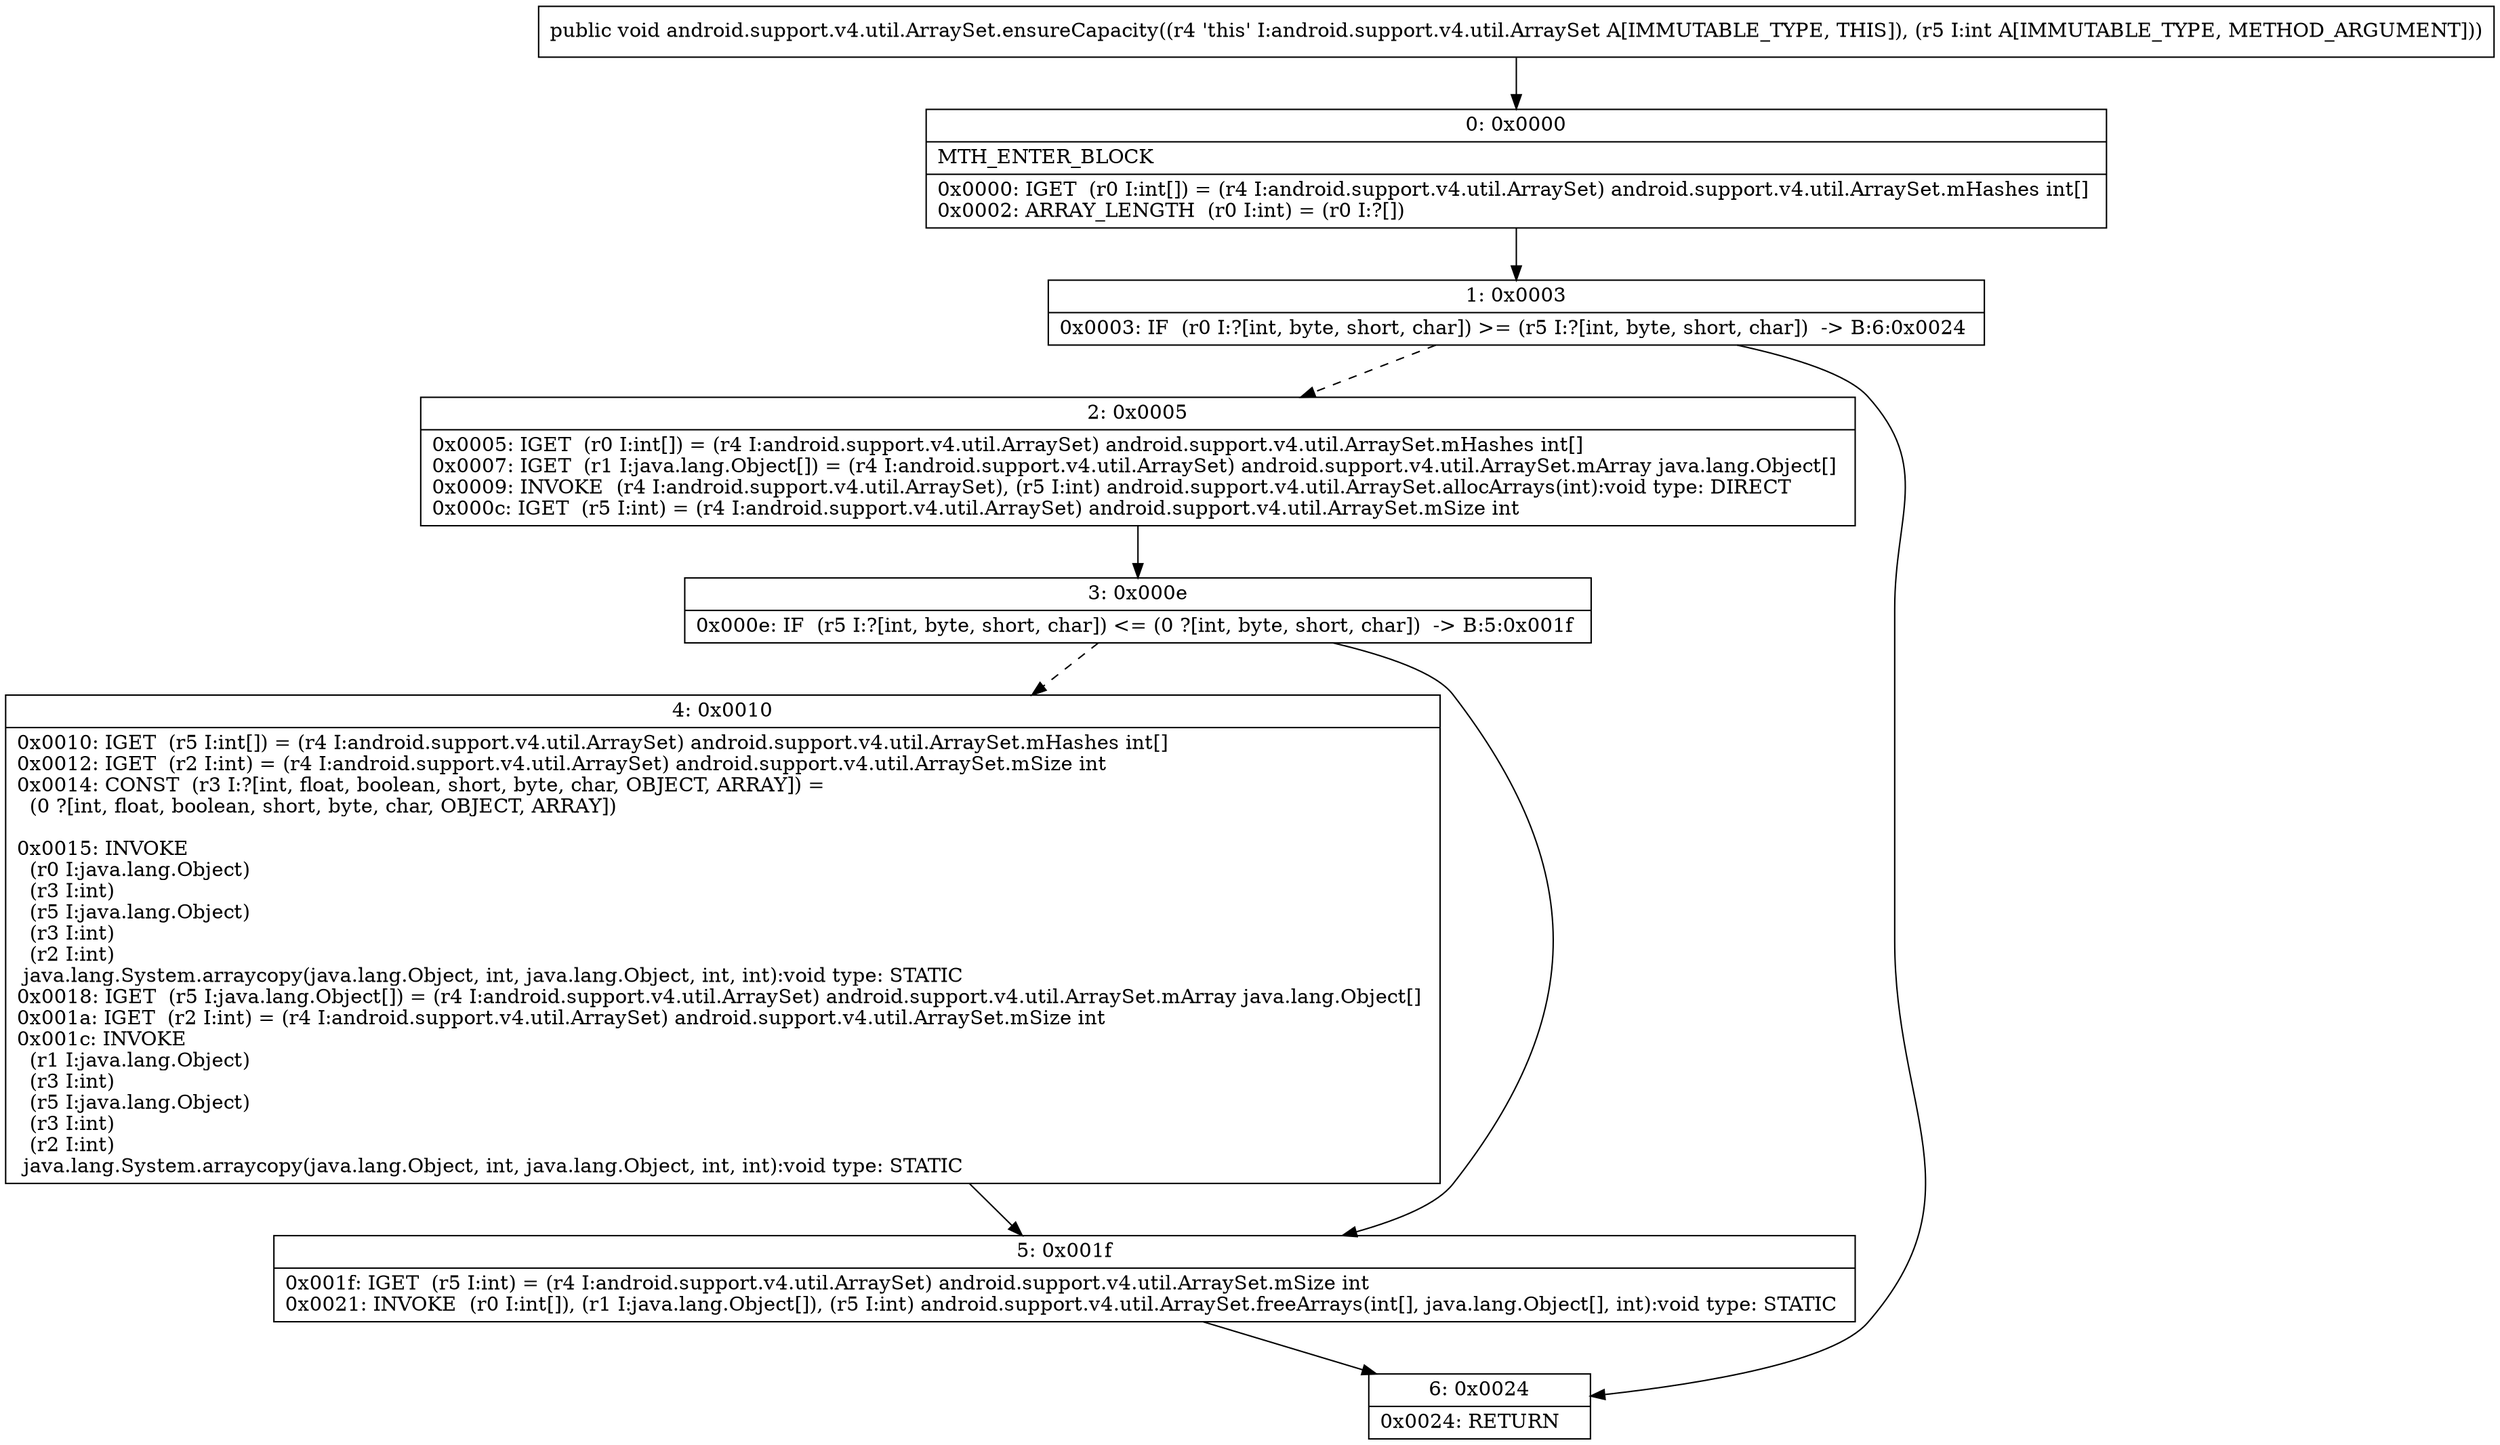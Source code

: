 digraph "CFG forandroid.support.v4.util.ArraySet.ensureCapacity(I)V" {
Node_0 [shape=record,label="{0\:\ 0x0000|MTH_ENTER_BLOCK\l|0x0000: IGET  (r0 I:int[]) = (r4 I:android.support.v4.util.ArraySet) android.support.v4.util.ArraySet.mHashes int[] \l0x0002: ARRAY_LENGTH  (r0 I:int) = (r0 I:?[]) \l}"];
Node_1 [shape=record,label="{1\:\ 0x0003|0x0003: IF  (r0 I:?[int, byte, short, char]) \>= (r5 I:?[int, byte, short, char])  \-\> B:6:0x0024 \l}"];
Node_2 [shape=record,label="{2\:\ 0x0005|0x0005: IGET  (r0 I:int[]) = (r4 I:android.support.v4.util.ArraySet) android.support.v4.util.ArraySet.mHashes int[] \l0x0007: IGET  (r1 I:java.lang.Object[]) = (r4 I:android.support.v4.util.ArraySet) android.support.v4.util.ArraySet.mArray java.lang.Object[] \l0x0009: INVOKE  (r4 I:android.support.v4.util.ArraySet), (r5 I:int) android.support.v4.util.ArraySet.allocArrays(int):void type: DIRECT \l0x000c: IGET  (r5 I:int) = (r4 I:android.support.v4.util.ArraySet) android.support.v4.util.ArraySet.mSize int \l}"];
Node_3 [shape=record,label="{3\:\ 0x000e|0x000e: IF  (r5 I:?[int, byte, short, char]) \<= (0 ?[int, byte, short, char])  \-\> B:5:0x001f \l}"];
Node_4 [shape=record,label="{4\:\ 0x0010|0x0010: IGET  (r5 I:int[]) = (r4 I:android.support.v4.util.ArraySet) android.support.v4.util.ArraySet.mHashes int[] \l0x0012: IGET  (r2 I:int) = (r4 I:android.support.v4.util.ArraySet) android.support.v4.util.ArraySet.mSize int \l0x0014: CONST  (r3 I:?[int, float, boolean, short, byte, char, OBJECT, ARRAY]) = \l  (0 ?[int, float, boolean, short, byte, char, OBJECT, ARRAY])\l \l0x0015: INVOKE  \l  (r0 I:java.lang.Object)\l  (r3 I:int)\l  (r5 I:java.lang.Object)\l  (r3 I:int)\l  (r2 I:int)\l java.lang.System.arraycopy(java.lang.Object, int, java.lang.Object, int, int):void type: STATIC \l0x0018: IGET  (r5 I:java.lang.Object[]) = (r4 I:android.support.v4.util.ArraySet) android.support.v4.util.ArraySet.mArray java.lang.Object[] \l0x001a: IGET  (r2 I:int) = (r4 I:android.support.v4.util.ArraySet) android.support.v4.util.ArraySet.mSize int \l0x001c: INVOKE  \l  (r1 I:java.lang.Object)\l  (r3 I:int)\l  (r5 I:java.lang.Object)\l  (r3 I:int)\l  (r2 I:int)\l java.lang.System.arraycopy(java.lang.Object, int, java.lang.Object, int, int):void type: STATIC \l}"];
Node_5 [shape=record,label="{5\:\ 0x001f|0x001f: IGET  (r5 I:int) = (r4 I:android.support.v4.util.ArraySet) android.support.v4.util.ArraySet.mSize int \l0x0021: INVOKE  (r0 I:int[]), (r1 I:java.lang.Object[]), (r5 I:int) android.support.v4.util.ArraySet.freeArrays(int[], java.lang.Object[], int):void type: STATIC \l}"];
Node_6 [shape=record,label="{6\:\ 0x0024|0x0024: RETURN   \l}"];
MethodNode[shape=record,label="{public void android.support.v4.util.ArraySet.ensureCapacity((r4 'this' I:android.support.v4.util.ArraySet A[IMMUTABLE_TYPE, THIS]), (r5 I:int A[IMMUTABLE_TYPE, METHOD_ARGUMENT])) }"];
MethodNode -> Node_0;
Node_0 -> Node_1;
Node_1 -> Node_2[style=dashed];
Node_1 -> Node_6;
Node_2 -> Node_3;
Node_3 -> Node_4[style=dashed];
Node_3 -> Node_5;
Node_4 -> Node_5;
Node_5 -> Node_6;
}

